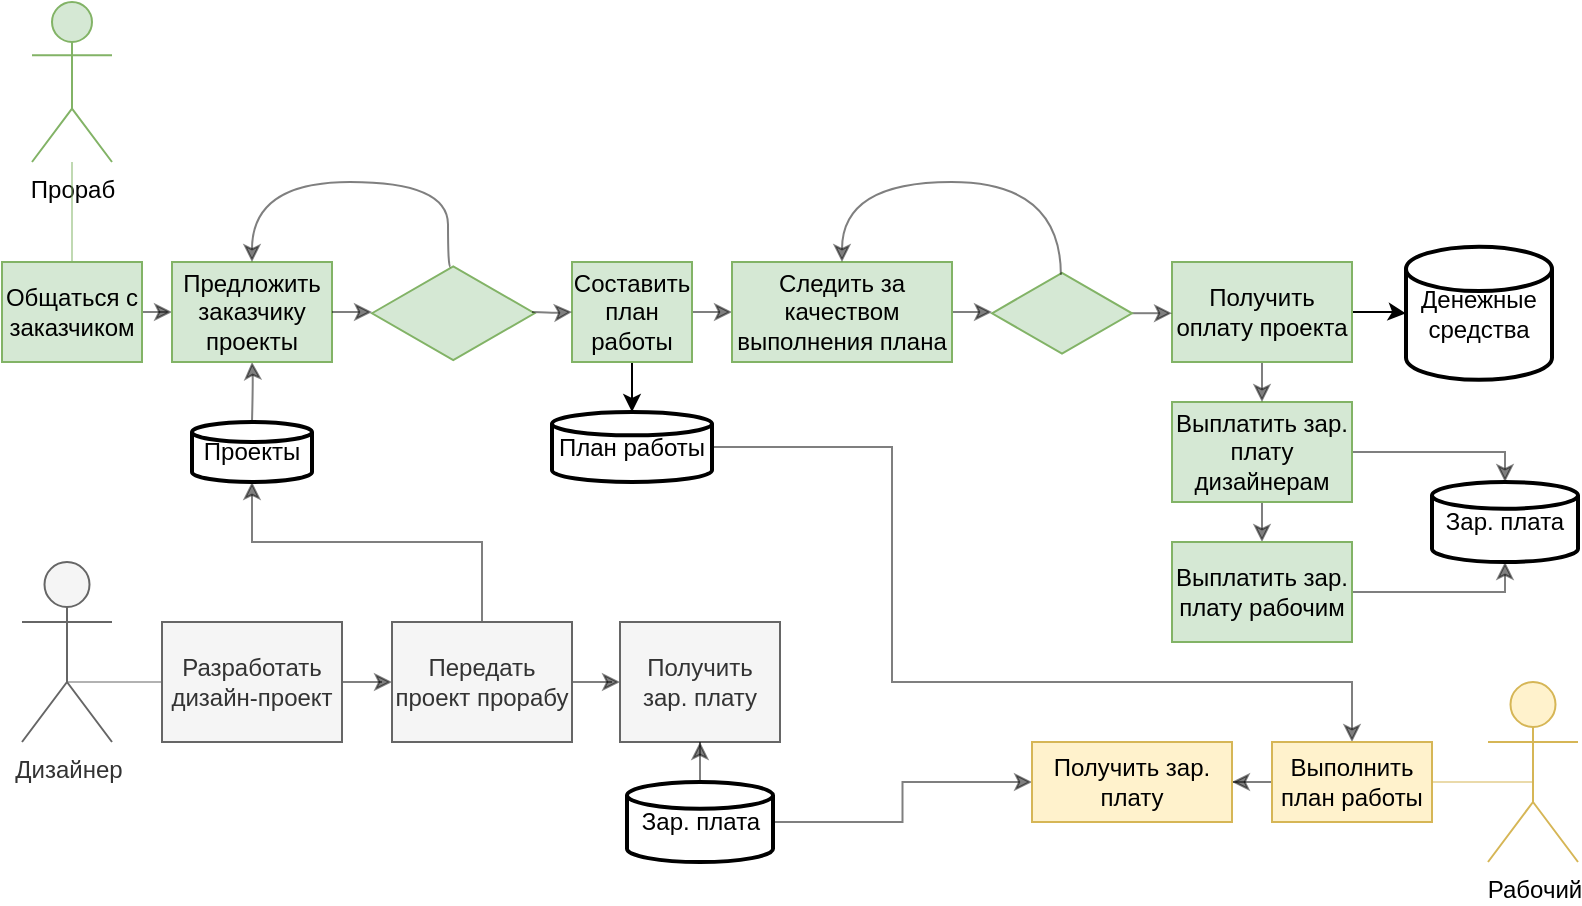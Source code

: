 <mxfile version="15.4.1" type="github">
  <diagram id="C5RBs43oDa-KdzZeNtuy" name="Page-1">
    <mxGraphModel dx="981" dy="544" grid="1" gridSize="10" guides="1" tooltips="1" connect="1" arrows="1" fold="1" page="1" pageScale="1" pageWidth="827" pageHeight="1169" math="0" shadow="0">
      <root>
        <mxCell id="WIyWlLk6GJQsqaUBKTNV-0" />
        <mxCell id="WIyWlLk6GJQsqaUBKTNV-1" parent="WIyWlLk6GJQsqaUBKTNV-0" />
        <mxCell id="Xk0NxCDFOZxf7ItBGTgv-0" value="Прораб" style="shape=umlActor;verticalLabelPosition=bottom;verticalAlign=top;html=1;outlineConnect=0;fillColor=#d5e8d4;strokeColor=#82b366;" parent="WIyWlLk6GJQsqaUBKTNV-1" vertex="1">
          <mxGeometry x="40" y="40" width="40" height="80" as="geometry" />
        </mxCell>
        <mxCell id="Xk0NxCDFOZxf7ItBGTgv-8" value="" style="edgeStyle=orthogonalEdgeStyle;curved=1;orthogonalLoop=1;jettySize=auto;html=1;opacity=50;" parent="WIyWlLk6GJQsqaUBKTNV-1" source="Xk0NxCDFOZxf7ItBGTgv-3" target="Xk0NxCDFOZxf7ItBGTgv-7" edge="1">
          <mxGeometry relative="1" as="geometry" />
        </mxCell>
        <mxCell id="Xk0NxCDFOZxf7ItBGTgv-3" value="Общаться с заказчиком" style="rounded=0;whiteSpace=wrap;html=1;fillColor=#d5e8d4;strokeColor=#82b366;" parent="WIyWlLk6GJQsqaUBKTNV-1" vertex="1">
          <mxGeometry x="25" y="170" width="70" height="50" as="geometry" />
        </mxCell>
        <mxCell id="Xk0NxCDFOZxf7ItBGTgv-5" value="" style="endArrow=none;html=1;edgeStyle=orthogonalEdgeStyle;exitX=0.5;exitY=0;exitDx=0;exitDy=0;fillColor=#d5e8d4;strokeColor=#82b366;curved=1;opacity=50;" parent="WIyWlLk6GJQsqaUBKTNV-1" source="Xk0NxCDFOZxf7ItBGTgv-3" edge="1">
          <mxGeometry width="50" height="50" relative="1" as="geometry">
            <mxPoint x="210" y="200" as="sourcePoint" />
            <mxPoint x="60" y="120" as="targetPoint" />
          </mxGeometry>
        </mxCell>
        <mxCell id="Xk0NxCDFOZxf7ItBGTgv-9" value="" style="edgeStyle=orthogonalEdgeStyle;curved=1;orthogonalLoop=1;jettySize=auto;html=1;opacity=50;" parent="WIyWlLk6GJQsqaUBKTNV-1" target="Xk0NxCDFOZxf7ItBGTgv-7" edge="1">
          <mxGeometry relative="1" as="geometry">
            <mxPoint x="150" y="250" as="sourcePoint" />
          </mxGeometry>
        </mxCell>
        <mxCell id="Xk0NxCDFOZxf7ItBGTgv-7" value="Предложить заказчику проекты" style="rounded=0;whiteSpace=wrap;html=1;fillColor=#d5e8d4;strokeColor=#82b366;" parent="WIyWlLk6GJQsqaUBKTNV-1" vertex="1">
          <mxGeometry x="110" y="170" width="80" height="50" as="geometry" />
        </mxCell>
        <mxCell id="Xk0NxCDFOZxf7ItBGTgv-13" value="" style="edgeStyle=orthogonalEdgeStyle;curved=1;orthogonalLoop=1;jettySize=auto;html=1;opacity=50;" parent="WIyWlLk6GJQsqaUBKTNV-1" source="Xk0NxCDFOZxf7ItBGTgv-10" target="Xk0NxCDFOZxf7ItBGTgv-12" edge="1">
          <mxGeometry relative="1" as="geometry" />
        </mxCell>
        <mxCell id="DW5_w6Yt8YtxqgNB4Eyj-4" value="" style="edgeStyle=orthogonalEdgeStyle;rounded=0;orthogonalLoop=1;jettySize=auto;html=1;" edge="1" parent="WIyWlLk6GJQsqaUBKTNV-1" source="Xk0NxCDFOZxf7ItBGTgv-10" target="DW5_w6Yt8YtxqgNB4Eyj-2">
          <mxGeometry relative="1" as="geometry" />
        </mxCell>
        <mxCell id="Xk0NxCDFOZxf7ItBGTgv-10" value="Составить план работы" style="rounded=0;whiteSpace=wrap;html=1;fillColor=#d5e8d4;strokeColor=#82b366;" parent="WIyWlLk6GJQsqaUBKTNV-1" vertex="1">
          <mxGeometry x="310" y="170" width="60" height="50" as="geometry" />
        </mxCell>
        <mxCell id="Xk0NxCDFOZxf7ItBGTgv-30" value="" style="edgeStyle=orthogonalEdgeStyle;curved=1;orthogonalLoop=1;jettySize=auto;html=1;opacity=50;" parent="WIyWlLk6GJQsqaUBKTNV-1" source="Xk0NxCDFOZxf7ItBGTgv-12" target="Xk0NxCDFOZxf7ItBGTgv-29" edge="1">
          <mxGeometry relative="1" as="geometry" />
        </mxCell>
        <mxCell id="Xk0NxCDFOZxf7ItBGTgv-12" value="Следить за качеством выполнения плана" style="rounded=0;whiteSpace=wrap;html=1;fillColor=#d5e8d4;strokeColor=#82b366;" parent="WIyWlLk6GJQsqaUBKTNV-1" vertex="1">
          <mxGeometry x="390" y="170" width="110" height="50" as="geometry" />
        </mxCell>
        <mxCell id="Xk0NxCDFOZxf7ItBGTgv-36" style="edgeStyle=orthogonalEdgeStyle;curved=1;orthogonalLoop=1;jettySize=auto;html=1;exitX=0.5;exitY=1;exitDx=0;exitDy=0;entryX=0.5;entryY=0;entryDx=0;entryDy=0;opacity=50;" parent="WIyWlLk6GJQsqaUBKTNV-1" source="Xk0NxCDFOZxf7ItBGTgv-14" target="Xk0NxCDFOZxf7ItBGTgv-16" edge="1">
          <mxGeometry relative="1" as="geometry" />
        </mxCell>
        <mxCell id="DW5_w6Yt8YtxqgNB4Eyj-28" style="edgeStyle=orthogonalEdgeStyle;rounded=0;orthogonalLoop=1;jettySize=auto;html=1;entryX=0.5;entryY=0;entryDx=0;entryDy=0;entryPerimeter=0;opacity=50;" edge="1" parent="WIyWlLk6GJQsqaUBKTNV-1" source="Xk0NxCDFOZxf7ItBGTgv-14" target="DW5_w6Yt8YtxqgNB4Eyj-23">
          <mxGeometry relative="1" as="geometry">
            <Array as="points">
              <mxPoint x="777" y="265" />
            </Array>
          </mxGeometry>
        </mxCell>
        <mxCell id="Xk0NxCDFOZxf7ItBGTgv-14" value="Выплатить зар. плату дизайнерам" style="rounded=0;whiteSpace=wrap;html=1;fillColor=#d5e8d4;strokeColor=#82b366;" parent="WIyWlLk6GJQsqaUBKTNV-1" vertex="1">
          <mxGeometry x="610" y="240" width="90" height="50" as="geometry" />
        </mxCell>
        <mxCell id="DW5_w6Yt8YtxqgNB4Eyj-29" style="edgeStyle=orthogonalEdgeStyle;rounded=0;orthogonalLoop=1;jettySize=auto;html=1;entryX=0.5;entryY=1;entryDx=0;entryDy=0;entryPerimeter=0;opacity=50;" edge="1" parent="WIyWlLk6GJQsqaUBKTNV-1" source="Xk0NxCDFOZxf7ItBGTgv-16" target="DW5_w6Yt8YtxqgNB4Eyj-23">
          <mxGeometry relative="1" as="geometry">
            <Array as="points">
              <mxPoint x="777" y="335" />
            </Array>
          </mxGeometry>
        </mxCell>
        <mxCell id="Xk0NxCDFOZxf7ItBGTgv-16" value="Выплатить зар. плату рабочим" style="rounded=0;whiteSpace=wrap;html=1;fillColor=#d5e8d4;strokeColor=#82b366;" parent="WIyWlLk6GJQsqaUBKTNV-1" vertex="1">
          <mxGeometry x="610" y="310" width="90" height="50" as="geometry" />
        </mxCell>
        <mxCell id="Xk0NxCDFOZxf7ItBGTgv-18" value="" style="html=1;whiteSpace=wrap;aspect=fixed;shape=isoRectangle;fillColor=#d5e8d4;strokeColor=#82b366;" parent="WIyWlLk6GJQsqaUBKTNV-1" vertex="1">
          <mxGeometry x="210" y="171.25" width="81.25" height="48.75" as="geometry" />
        </mxCell>
        <mxCell id="Xk0NxCDFOZxf7ItBGTgv-20" value="" style="endArrow=classic;html=1;opacity=50;edgeStyle=orthogonalEdgeStyle;curved=1;exitX=1;exitY=0.5;exitDx=0;exitDy=0;" parent="WIyWlLk6GJQsqaUBKTNV-1" source="Xk0NxCDFOZxf7ItBGTgv-7" edge="1">
          <mxGeometry width="50" height="50" relative="1" as="geometry">
            <mxPoint x="350" y="200" as="sourcePoint" />
            <mxPoint x="210" y="195" as="targetPoint" />
          </mxGeometry>
        </mxCell>
        <mxCell id="Xk0NxCDFOZxf7ItBGTgv-21" value="" style="endArrow=classic;html=1;opacity=50;edgeStyle=orthogonalEdgeStyle;curved=1;exitX=0.482;exitY=0.025;exitDx=0;exitDy=0;exitPerimeter=0;entryX=0.5;entryY=0;entryDx=0;entryDy=0;" parent="WIyWlLk6GJQsqaUBKTNV-1" source="Xk0NxCDFOZxf7ItBGTgv-18" target="Xk0NxCDFOZxf7ItBGTgv-7" edge="1">
          <mxGeometry width="50" height="50" relative="1" as="geometry">
            <mxPoint x="350" y="200" as="sourcePoint" />
            <mxPoint x="400" y="150" as="targetPoint" />
            <Array as="points">
              <mxPoint x="248" y="130" />
              <mxPoint x="150" y="130" />
            </Array>
          </mxGeometry>
        </mxCell>
        <mxCell id="Xk0NxCDFOZxf7ItBGTgv-22" value="" style="endArrow=classic;html=1;opacity=50;edgeStyle=orthogonalEdgeStyle;curved=1;entryX=0;entryY=0.5;entryDx=0;entryDy=0;" parent="WIyWlLk6GJQsqaUBKTNV-1" target="Xk0NxCDFOZxf7ItBGTgv-10" edge="1">
          <mxGeometry width="50" height="50" relative="1" as="geometry">
            <mxPoint x="290" y="195" as="sourcePoint" />
            <mxPoint x="400" y="150" as="targetPoint" />
          </mxGeometry>
        </mxCell>
        <mxCell id="Xk0NxCDFOZxf7ItBGTgv-35" style="edgeStyle=orthogonalEdgeStyle;curved=1;orthogonalLoop=1;jettySize=auto;html=1;exitX=0.5;exitY=1;exitDx=0;exitDy=0;entryX=0.5;entryY=0;entryDx=0;entryDy=0;opacity=50;" parent="WIyWlLk6GJQsqaUBKTNV-1" source="Xk0NxCDFOZxf7ItBGTgv-23" target="Xk0NxCDFOZxf7ItBGTgv-14" edge="1">
          <mxGeometry relative="1" as="geometry" />
        </mxCell>
        <mxCell id="DW5_w6Yt8YtxqgNB4Eyj-6" value="" style="edgeStyle=orthogonalEdgeStyle;rounded=0;orthogonalLoop=1;jettySize=auto;html=1;" edge="1" parent="WIyWlLk6GJQsqaUBKTNV-1" source="Xk0NxCDFOZxf7ItBGTgv-23" target="DW5_w6Yt8YtxqgNB4Eyj-5">
          <mxGeometry relative="1" as="geometry" />
        </mxCell>
        <mxCell id="Xk0NxCDFOZxf7ItBGTgv-23" value="Получить оплату проекта" style="rounded=0;whiteSpace=wrap;html=1;fillColor=#d5e8d4;strokeColor=#82b366;" parent="WIyWlLk6GJQsqaUBKTNV-1" vertex="1">
          <mxGeometry x="610" y="170" width="90" height="50" as="geometry" />
        </mxCell>
        <mxCell id="Xk0NxCDFOZxf7ItBGTgv-31" value="" style="edgeStyle=orthogonalEdgeStyle;curved=1;orthogonalLoop=1;jettySize=auto;html=1;opacity=50;" parent="WIyWlLk6GJQsqaUBKTNV-1" source="Xk0NxCDFOZxf7ItBGTgv-29" target="Xk0NxCDFOZxf7ItBGTgv-23" edge="1">
          <mxGeometry relative="1" as="geometry" />
        </mxCell>
        <mxCell id="Xk0NxCDFOZxf7ItBGTgv-29" value="" style="html=1;whiteSpace=wrap;aspect=fixed;shape=isoRectangle;fillColor=#d5e8d4;strokeColor=#82b366;" parent="WIyWlLk6GJQsqaUBKTNV-1" vertex="1">
          <mxGeometry x="520" y="174.63" width="70" height="42" as="geometry" />
        </mxCell>
        <mxCell id="Xk0NxCDFOZxf7ItBGTgv-37" value="" style="curved=1;endArrow=classic;html=1;opacity=50;edgeStyle=orthogonalEdgeStyle;exitX=0.492;exitY=0.043;exitDx=0;exitDy=0;exitPerimeter=0;entryX=0.5;entryY=0;entryDx=0;entryDy=0;" parent="WIyWlLk6GJQsqaUBKTNV-1" source="Xk0NxCDFOZxf7ItBGTgv-29" target="Xk0NxCDFOZxf7ItBGTgv-12" edge="1">
          <mxGeometry width="50" height="50" relative="1" as="geometry">
            <mxPoint x="350" y="200" as="sourcePoint" />
            <mxPoint x="400" y="150" as="targetPoint" />
            <Array as="points">
              <mxPoint x="554" y="130" />
              <mxPoint x="445" y="130" />
            </Array>
          </mxGeometry>
        </mxCell>
        <mxCell id="DW5_w6Yt8YtxqgNB4Eyj-34" style="edgeStyle=orthogonalEdgeStyle;rounded=0;orthogonalLoop=1;jettySize=auto;html=1;entryX=0.5;entryY=0;entryDx=0;entryDy=0;opacity=50;" edge="1" parent="WIyWlLk6GJQsqaUBKTNV-1" source="DW5_w6Yt8YtxqgNB4Eyj-2" target="DW5_w6Yt8YtxqgNB4Eyj-33">
          <mxGeometry relative="1" as="geometry">
            <Array as="points">
              <mxPoint x="470" y="262" />
              <mxPoint x="470" y="380" />
              <mxPoint x="700" y="380" />
            </Array>
          </mxGeometry>
        </mxCell>
        <mxCell id="DW5_w6Yt8YtxqgNB4Eyj-2" value="План работы" style="strokeWidth=2;html=1;shape=mxgraph.flowchart.database;whiteSpace=wrap;" vertex="1" parent="WIyWlLk6GJQsqaUBKTNV-1">
          <mxGeometry x="300" y="245" width="80" height="35" as="geometry" />
        </mxCell>
        <mxCell id="DW5_w6Yt8YtxqgNB4Eyj-3" value="Проекты" style="strokeWidth=2;html=1;shape=mxgraph.flowchart.database;whiteSpace=wrap;" vertex="1" parent="WIyWlLk6GJQsqaUBKTNV-1">
          <mxGeometry x="120" y="250" width="60" height="30" as="geometry" />
        </mxCell>
        <mxCell id="DW5_w6Yt8YtxqgNB4Eyj-5" value="Денежные средства" style="strokeWidth=2;html=1;shape=mxgraph.flowchart.database;whiteSpace=wrap;" vertex="1" parent="WIyWlLk6GJQsqaUBKTNV-1">
          <mxGeometry x="727" y="162.35" width="73" height="66.56" as="geometry" />
        </mxCell>
        <mxCell id="DW5_w6Yt8YtxqgNB4Eyj-7" value="Дизайнер" style="shape=umlActor;verticalLabelPosition=bottom;verticalAlign=top;html=1;outlineConnect=0;fillColor=#f5f5f5;strokeColor=#666666;fontColor=#333333;" vertex="1" parent="WIyWlLk6GJQsqaUBKTNV-1">
          <mxGeometry x="35" y="320" width="45" height="90" as="geometry" />
        </mxCell>
        <mxCell id="DW5_w6Yt8YtxqgNB4Eyj-15" value="" style="edgeStyle=orthogonalEdgeStyle;rounded=0;orthogonalLoop=1;jettySize=auto;html=1;opacity=50;" edge="1" parent="WIyWlLk6GJQsqaUBKTNV-1" source="DW5_w6Yt8YtxqgNB4Eyj-8" target="DW5_w6Yt8YtxqgNB4Eyj-14">
          <mxGeometry relative="1" as="geometry" />
        </mxCell>
        <mxCell id="DW5_w6Yt8YtxqgNB4Eyj-8" value="Разработать дизайн-проект" style="rounded=0;whiteSpace=wrap;html=1;fillColor=#f5f5f5;strokeColor=#666666;fontColor=#333333;" vertex="1" parent="WIyWlLk6GJQsqaUBKTNV-1">
          <mxGeometry x="105" y="350" width="90" height="60" as="geometry" />
        </mxCell>
        <mxCell id="DW5_w6Yt8YtxqgNB4Eyj-11" value="" style="endArrow=none;html=1;rounded=0;edgeStyle=orthogonalEdgeStyle;entryX=0;entryY=0.5;entryDx=0;entryDy=0;fillColor=#f5f5f5;strokeColor=#666666;opacity=50;" edge="1" parent="WIyWlLk6GJQsqaUBKTNV-1" target="DW5_w6Yt8YtxqgNB4Eyj-8">
          <mxGeometry width="50" height="50" relative="1" as="geometry">
            <mxPoint x="80" y="380" as="sourcePoint" />
            <mxPoint x="430" y="280" as="targetPoint" />
            <Array as="points">
              <mxPoint x="58" y="380" />
              <mxPoint x="58" y="380" />
            </Array>
          </mxGeometry>
        </mxCell>
        <mxCell id="DW5_w6Yt8YtxqgNB4Eyj-16" style="edgeStyle=orthogonalEdgeStyle;rounded=0;orthogonalLoop=1;jettySize=auto;html=1;entryX=0.5;entryY=1;entryDx=0;entryDy=0;entryPerimeter=0;opacity=50;" edge="1" parent="WIyWlLk6GJQsqaUBKTNV-1" source="DW5_w6Yt8YtxqgNB4Eyj-14" target="DW5_w6Yt8YtxqgNB4Eyj-3">
          <mxGeometry relative="1" as="geometry">
            <Array as="points">
              <mxPoint x="265" y="310" />
              <mxPoint x="150" y="310" />
            </Array>
          </mxGeometry>
        </mxCell>
        <mxCell id="DW5_w6Yt8YtxqgNB4Eyj-18" value="" style="edgeStyle=orthogonalEdgeStyle;rounded=0;orthogonalLoop=1;jettySize=auto;html=1;opacity=50;" edge="1" parent="WIyWlLk6GJQsqaUBKTNV-1" source="DW5_w6Yt8YtxqgNB4Eyj-14" target="DW5_w6Yt8YtxqgNB4Eyj-17">
          <mxGeometry relative="1" as="geometry" />
        </mxCell>
        <mxCell id="DW5_w6Yt8YtxqgNB4Eyj-14" value="Передать проект прорабу" style="rounded=0;whiteSpace=wrap;html=1;fillColor=#f5f5f5;strokeColor=#666666;fontColor=#333333;" vertex="1" parent="WIyWlLk6GJQsqaUBKTNV-1">
          <mxGeometry x="220" y="350" width="90" height="60" as="geometry" />
        </mxCell>
        <mxCell id="DW5_w6Yt8YtxqgNB4Eyj-17" value="Получить зар. плату" style="rounded=0;whiteSpace=wrap;html=1;fillColor=#f5f5f5;strokeColor=#666666;fontColor=#333333;" vertex="1" parent="WIyWlLk6GJQsqaUBKTNV-1">
          <mxGeometry x="334" y="350" width="80" height="60" as="geometry" />
        </mxCell>
        <mxCell id="DW5_w6Yt8YtxqgNB4Eyj-23" value="Зар. плата" style="strokeWidth=2;html=1;shape=mxgraph.flowchart.database;whiteSpace=wrap;" vertex="1" parent="WIyWlLk6GJQsqaUBKTNV-1">
          <mxGeometry x="740" y="280" width="73" height="40" as="geometry" />
        </mxCell>
        <mxCell id="DW5_w6Yt8YtxqgNB4Eyj-31" value="" style="edgeStyle=orthogonalEdgeStyle;rounded=0;orthogonalLoop=1;jettySize=auto;html=1;opacity=50;" edge="1" parent="WIyWlLk6GJQsqaUBKTNV-1" source="DW5_w6Yt8YtxqgNB4Eyj-30" target="DW5_w6Yt8YtxqgNB4Eyj-17">
          <mxGeometry relative="1" as="geometry" />
        </mxCell>
        <mxCell id="DW5_w6Yt8YtxqgNB4Eyj-38" style="edgeStyle=orthogonalEdgeStyle;rounded=0;orthogonalLoop=1;jettySize=auto;html=1;entryX=0;entryY=0.5;entryDx=0;entryDy=0;opacity=50;" edge="1" parent="WIyWlLk6GJQsqaUBKTNV-1" source="DW5_w6Yt8YtxqgNB4Eyj-30" target="DW5_w6Yt8YtxqgNB4Eyj-36">
          <mxGeometry relative="1" as="geometry" />
        </mxCell>
        <mxCell id="DW5_w6Yt8YtxqgNB4Eyj-30" value="Зар. плата" style="strokeWidth=2;html=1;shape=mxgraph.flowchart.database;whiteSpace=wrap;" vertex="1" parent="WIyWlLk6GJQsqaUBKTNV-1">
          <mxGeometry x="337.5" y="430" width="73" height="40" as="geometry" />
        </mxCell>
        <mxCell id="DW5_w6Yt8YtxqgNB4Eyj-32" value="Рабочий" style="shape=umlActor;verticalLabelPosition=bottom;verticalAlign=top;html=1;outlineConnect=0;fillColor=#fff2cc;strokeColor=#d6b656;" vertex="1" parent="WIyWlLk6GJQsqaUBKTNV-1">
          <mxGeometry x="768" y="380" width="45" height="90" as="geometry" />
        </mxCell>
        <mxCell id="DW5_w6Yt8YtxqgNB4Eyj-37" value="" style="edgeStyle=orthogonalEdgeStyle;rounded=0;orthogonalLoop=1;jettySize=auto;html=1;opacity=50;" edge="1" parent="WIyWlLk6GJQsqaUBKTNV-1" source="DW5_w6Yt8YtxqgNB4Eyj-33" target="DW5_w6Yt8YtxqgNB4Eyj-36">
          <mxGeometry relative="1" as="geometry" />
        </mxCell>
        <mxCell id="DW5_w6Yt8YtxqgNB4Eyj-33" value="Выполнить план работы" style="rounded=0;whiteSpace=wrap;html=1;fillColor=#fff2cc;strokeColor=#d6b656;" vertex="1" parent="WIyWlLk6GJQsqaUBKTNV-1">
          <mxGeometry x="660" y="410" width="80" height="40" as="geometry" />
        </mxCell>
        <mxCell id="DW5_w6Yt8YtxqgNB4Eyj-35" value="" style="endArrow=none;html=1;rounded=0;opacity=50;edgeStyle=orthogonalEdgeStyle;entryX=1;entryY=0.5;entryDx=0;entryDy=0;fillColor=#fff2cc;strokeColor=#d6b656;exitX=0.5;exitY=0.5;exitDx=0;exitDy=0;exitPerimeter=0;" edge="1" parent="WIyWlLk6GJQsqaUBKTNV-1" source="DW5_w6Yt8YtxqgNB4Eyj-32" target="DW5_w6Yt8YtxqgNB4Eyj-33">
          <mxGeometry width="50" height="50" relative="1" as="geometry">
            <mxPoint x="330" y="370" as="sourcePoint" />
            <mxPoint x="380" y="320" as="targetPoint" />
            <Array as="points">
              <mxPoint x="791" y="430" />
            </Array>
          </mxGeometry>
        </mxCell>
        <mxCell id="DW5_w6Yt8YtxqgNB4Eyj-36" value="Получить зар. плату" style="rounded=0;whiteSpace=wrap;html=1;fillColor=#fff2cc;strokeColor=#d6b656;" vertex="1" parent="WIyWlLk6GJQsqaUBKTNV-1">
          <mxGeometry x="540" y="410" width="100" height="40" as="geometry" />
        </mxCell>
      </root>
    </mxGraphModel>
  </diagram>
</mxfile>
